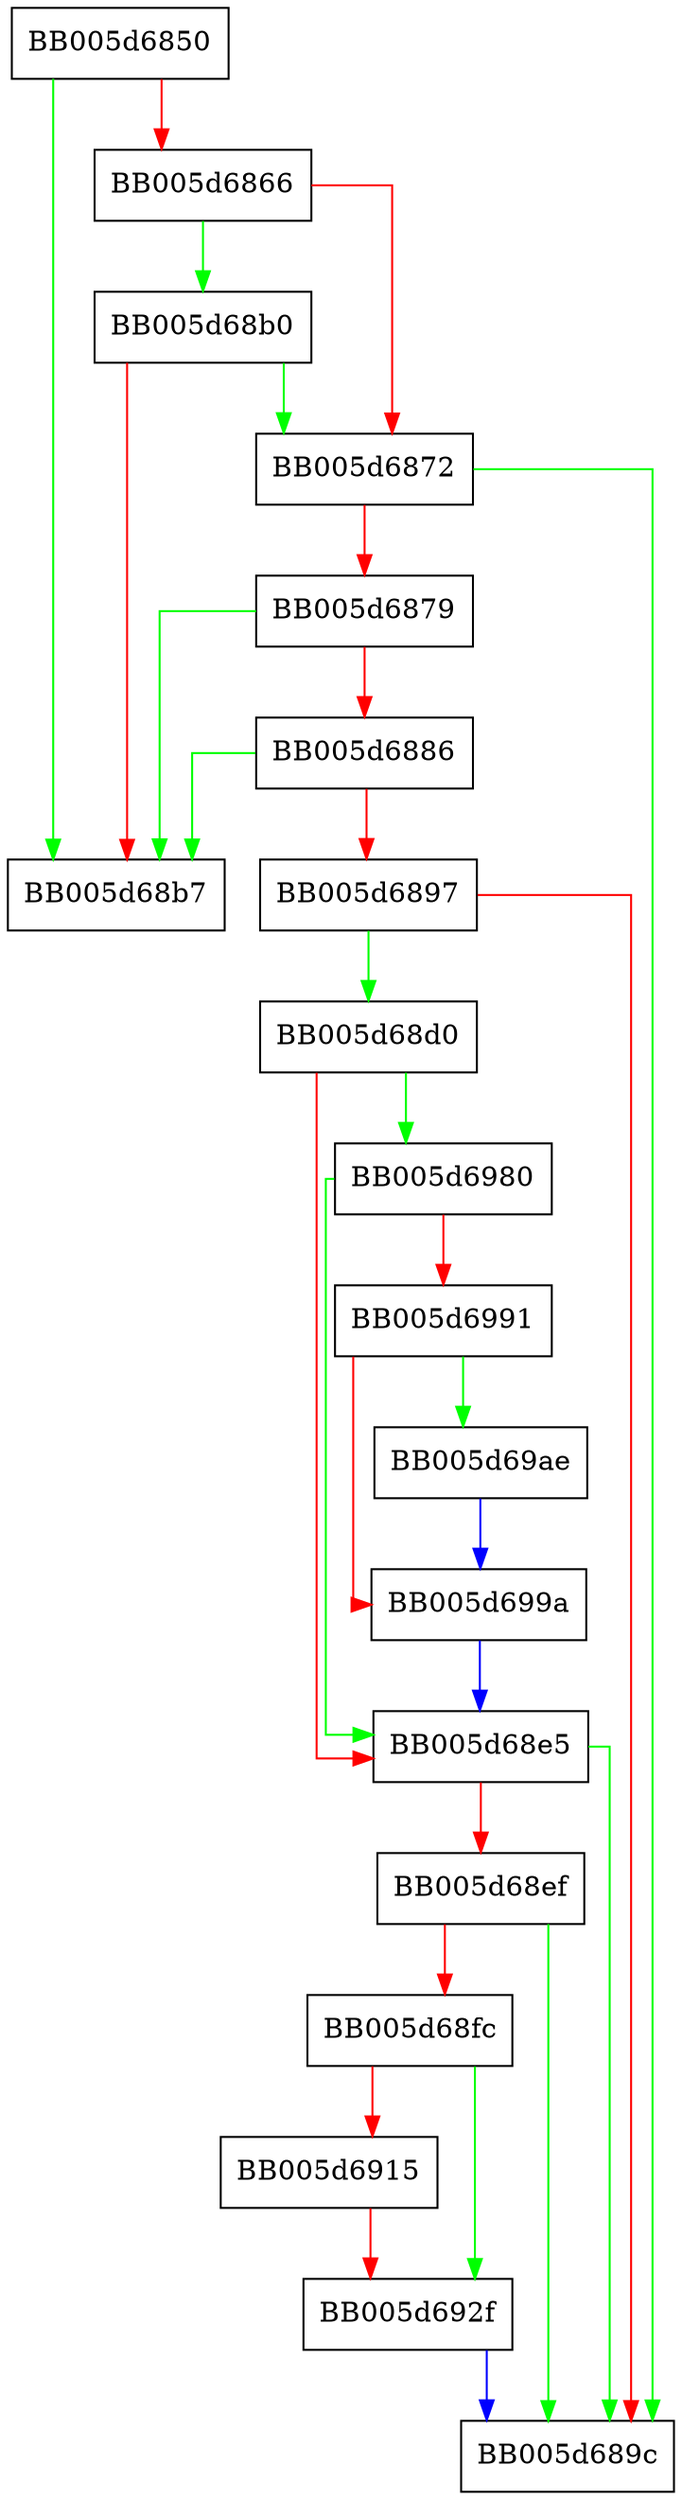 digraph evp_pkey_get_legacy {
  node [shape="box"];
  graph [splines=ortho];
  BB005d6850 -> BB005d68b7 [color="green"];
  BB005d6850 -> BB005d6866 [color="red"];
  BB005d6866 -> BB005d68b0 [color="green"];
  BB005d6866 -> BB005d6872 [color="red"];
  BB005d6872 -> BB005d689c [color="green"];
  BB005d6872 -> BB005d6879 [color="red"];
  BB005d6879 -> BB005d68b7 [color="green"];
  BB005d6879 -> BB005d6886 [color="red"];
  BB005d6886 -> BB005d68b7 [color="green"];
  BB005d6886 -> BB005d6897 [color="red"];
  BB005d6897 -> BB005d68d0 [color="green"];
  BB005d6897 -> BB005d689c [color="red"];
  BB005d68b0 -> BB005d6872 [color="green"];
  BB005d68b0 -> BB005d68b7 [color="red"];
  BB005d68d0 -> BB005d6980 [color="green"];
  BB005d68d0 -> BB005d68e5 [color="red"];
  BB005d68e5 -> BB005d689c [color="green"];
  BB005d68e5 -> BB005d68ef [color="red"];
  BB005d68ef -> BB005d689c [color="green"];
  BB005d68ef -> BB005d68fc [color="red"];
  BB005d68fc -> BB005d692f [color="green"];
  BB005d68fc -> BB005d6915 [color="red"];
  BB005d6915 -> BB005d692f [color="red"];
  BB005d692f -> BB005d689c [color="blue"];
  BB005d6980 -> BB005d68e5 [color="green"];
  BB005d6980 -> BB005d6991 [color="red"];
  BB005d6991 -> BB005d69ae [color="green"];
  BB005d6991 -> BB005d699a [color="red"];
  BB005d699a -> BB005d68e5 [color="blue"];
  BB005d69ae -> BB005d699a [color="blue"];
}